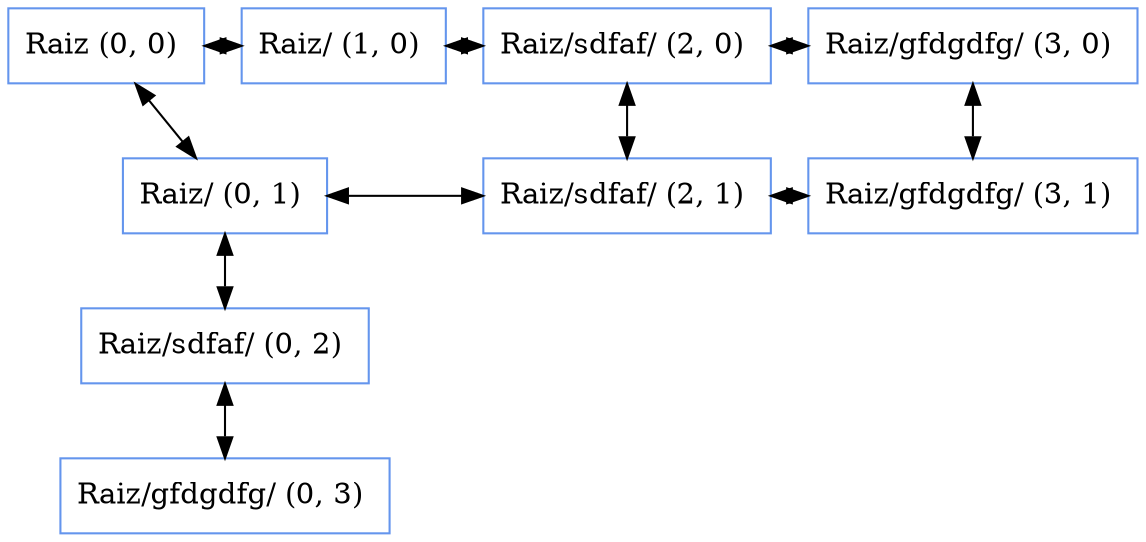 digraph G {

node [shape=box, color=cornflowerblue ];
"Raiz (0, 0) "->"Raiz/ (0, 1) "[dir=both];
"Raiz/ (0, 1) "->"Raiz/sdfaf/ (0, 2) "[dir=both];
"Raiz/sdfaf/ (0, 2) "->"Raiz/gfdgdfg/ (0, 3) "[dir=both];
"Raiz/sdfaf/ (2, 0) "->"Raiz/sdfaf/ (2, 1) "[dir=both];
"Raiz/gfdgdfg/ (3, 0) "->"Raiz/gfdgdfg/ (3, 1) "[dir=both];
rank=same{
"Raiz (0, 0) "->"Raiz/ (1, 0) "[dir=both];
}
rank=same{
"Raiz/ (1, 0) "->"Raiz/sdfaf/ (2, 0) "[dir=both];
}
rank=same{
"Raiz/sdfaf/ (2, 0) "->"Raiz/gfdgdfg/ (3, 0) "[dir=both];
}
rank=same{
"Raiz/ (0, 1) "->"Raiz/sdfaf/ (2, 1) "[dir=both];
}
rank=same{
"Raiz/sdfaf/ (2, 1) "->"Raiz/gfdgdfg/ (3, 1) "[dir=both];
}
}

